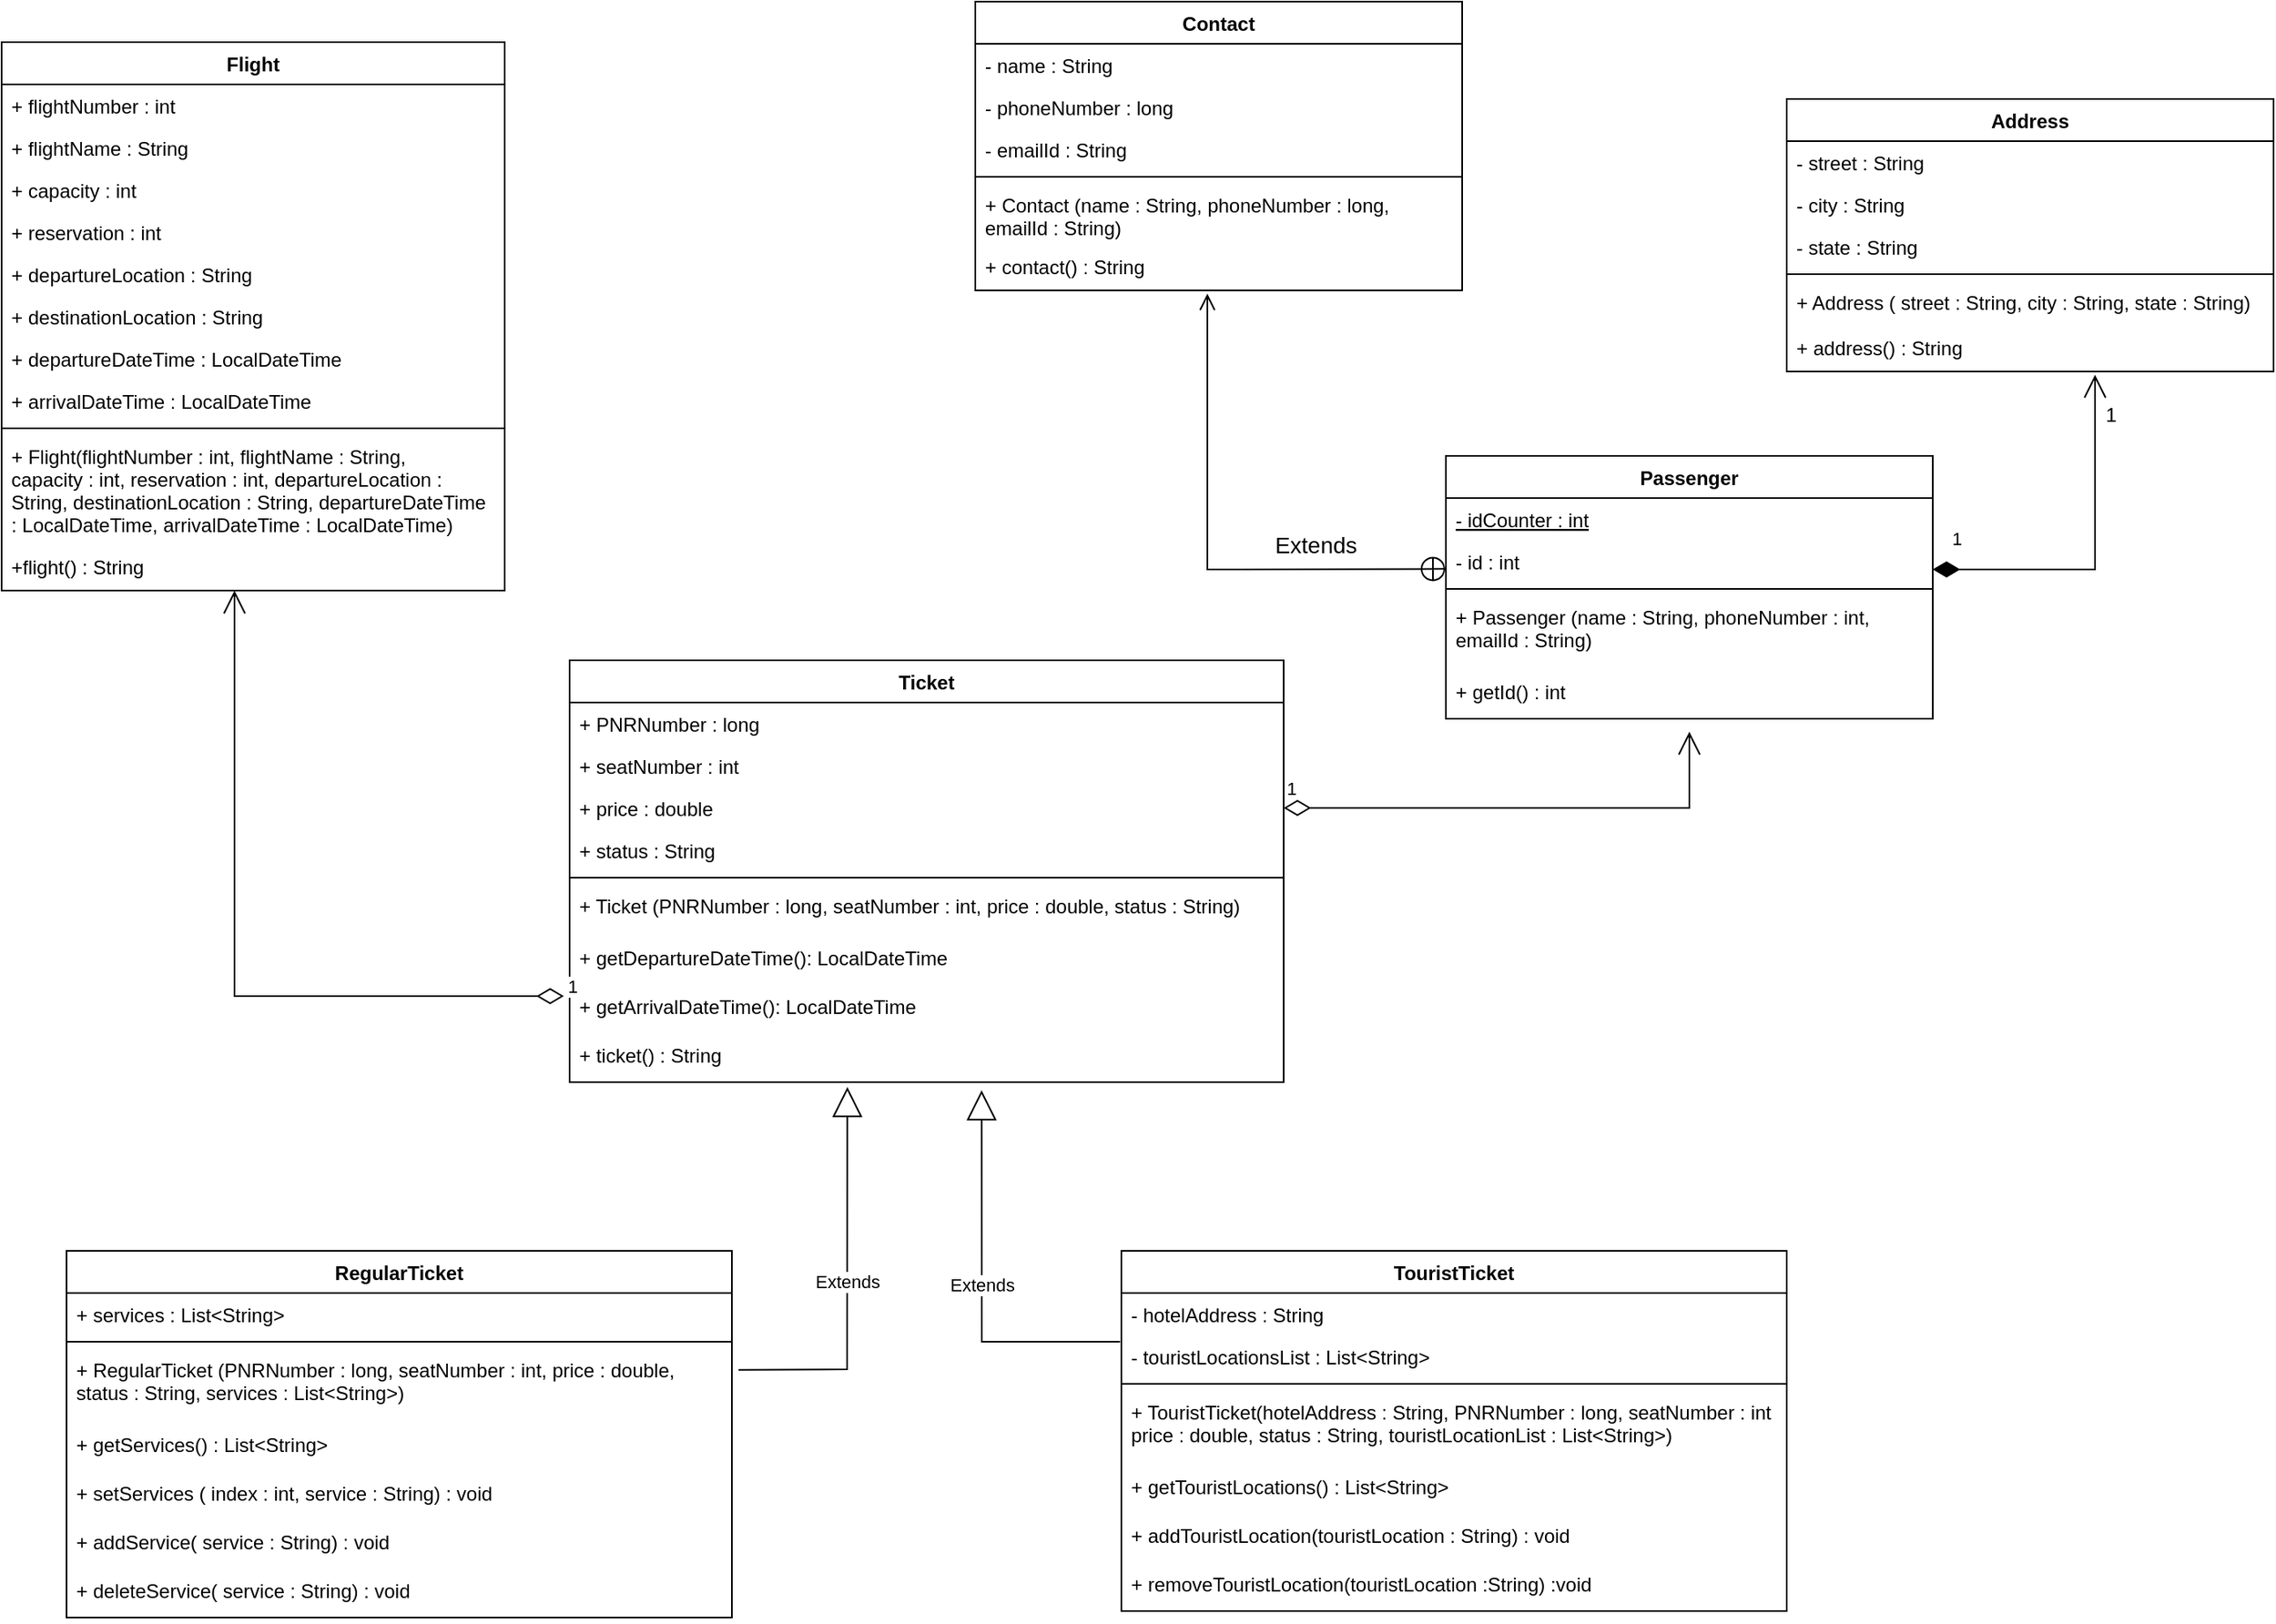 <mxfile version="15.8.7" type="device"><diagram id="C5RBs43oDa-KdzZeNtuy" name="Page-1"><mxGraphModel dx="1564" dy="1078" grid="1" gridSize="10" guides="1" tooltips="1" connect="1" arrows="1" fold="1" page="1" pageScale="1" pageWidth="827" pageHeight="1169" math="0" shadow="0"><root><mxCell id="WIyWlLk6GJQsqaUBKTNV-0"/><mxCell id="WIyWlLk6GJQsqaUBKTNV-1" parent="WIyWlLk6GJQsqaUBKTNV-0"/><mxCell id="RVhla36p_AU1tOxFl01W-20" value="Address" style="swimlane;fontStyle=1;align=center;verticalAlign=top;childLayout=stackLayout;horizontal=1;startSize=26;horizontalStack=0;resizeParent=1;resizeParentMax=0;resizeLast=0;collapsible=1;marginBottom=0;" parent="WIyWlLk6GJQsqaUBKTNV-1" vertex="1"><mxGeometry x="1130" y="450" width="300" height="168" as="geometry"/></mxCell><mxCell id="RVhla36p_AU1tOxFl01W-21" value="- street : String" style="text;strokeColor=none;fillColor=none;align=left;verticalAlign=top;spacingLeft=4;spacingRight=4;overflow=hidden;rotatable=0;points=[[0,0.5],[1,0.5]];portConstraint=eastwest;" parent="RVhla36p_AU1tOxFl01W-20" vertex="1"><mxGeometry y="26" width="300" height="26" as="geometry"/></mxCell><mxCell id="RVhla36p_AU1tOxFl01W-22" value="- city : String" style="text;strokeColor=none;fillColor=none;align=left;verticalAlign=top;spacingLeft=4;spacingRight=4;overflow=hidden;rotatable=0;points=[[0,0.5],[1,0.5]];portConstraint=eastwest;" parent="RVhla36p_AU1tOxFl01W-20" vertex="1"><mxGeometry y="52" width="300" height="26" as="geometry"/></mxCell><mxCell id="RVhla36p_AU1tOxFl01W-23" value="- state : String" style="text;strokeColor=none;fillColor=none;align=left;verticalAlign=top;spacingLeft=4;spacingRight=4;overflow=hidden;rotatable=0;points=[[0,0.5],[1,0.5]];portConstraint=eastwest;" parent="RVhla36p_AU1tOxFl01W-20" vertex="1"><mxGeometry y="78" width="300" height="26" as="geometry"/></mxCell><mxCell id="RVhla36p_AU1tOxFl01W-24" value="" style="line;strokeWidth=1;fillColor=none;align=left;verticalAlign=middle;spacingTop=-1;spacingLeft=3;spacingRight=3;rotatable=0;labelPosition=right;points=[];portConstraint=eastwest;" parent="RVhla36p_AU1tOxFl01W-20" vertex="1"><mxGeometry y="104" width="300" height="8" as="geometry"/></mxCell><mxCell id="RVhla36p_AU1tOxFl01W-25" value="+ Address ( street : String, city : String, state : String)" style="text;strokeColor=none;fillColor=none;align=left;verticalAlign=top;spacingLeft=4;spacingRight=4;overflow=hidden;rotatable=0;points=[[0,0.5],[1,0.5]];portConstraint=eastwest;" parent="RVhla36p_AU1tOxFl01W-20" vertex="1"><mxGeometry y="112" width="300" height="28" as="geometry"/></mxCell><mxCell id="mj7Ax5VPS5MZcWkhcULg-12" value="+ address() : String" style="text;strokeColor=none;fillColor=none;align=left;verticalAlign=top;spacingLeft=4;spacingRight=4;overflow=hidden;rotatable=0;points=[[0,0.5],[1,0.5]];portConstraint=eastwest;" parent="RVhla36p_AU1tOxFl01W-20" vertex="1"><mxGeometry y="140" width="300" height="28" as="geometry"/></mxCell><mxCell id="RVhla36p_AU1tOxFl01W-26" value="Flight" style="swimlane;fontStyle=1;align=center;verticalAlign=top;childLayout=stackLayout;horizontal=1;startSize=26;horizontalStack=0;resizeParent=1;resizeParentMax=0;resizeLast=0;collapsible=1;marginBottom=0;" parent="WIyWlLk6GJQsqaUBKTNV-1" vertex="1"><mxGeometry x="30" y="415" width="310" height="338" as="geometry"/></mxCell><mxCell id="RVhla36p_AU1tOxFl01W-27" value="+ flightNumber : int" style="text;strokeColor=none;fillColor=none;align=left;verticalAlign=top;spacingLeft=4;spacingRight=4;overflow=hidden;rotatable=0;points=[[0,0.5],[1,0.5]];portConstraint=eastwest;" parent="RVhla36p_AU1tOxFl01W-26" vertex="1"><mxGeometry y="26" width="310" height="26" as="geometry"/></mxCell><mxCell id="RVhla36p_AU1tOxFl01W-28" value="+ flightName : String" style="text;strokeColor=none;fillColor=none;align=left;verticalAlign=top;spacingLeft=4;spacingRight=4;overflow=hidden;rotatable=0;points=[[0,0.5],[1,0.5]];portConstraint=eastwest;" parent="RVhla36p_AU1tOxFl01W-26" vertex="1"><mxGeometry y="52" width="310" height="26" as="geometry"/></mxCell><mxCell id="RVhla36p_AU1tOxFl01W-29" value="+ capacity : int" style="text;strokeColor=none;fillColor=none;align=left;verticalAlign=top;spacingLeft=4;spacingRight=4;overflow=hidden;rotatable=0;points=[[0,0.5],[1,0.5]];portConstraint=eastwest;" parent="RVhla36p_AU1tOxFl01W-26" vertex="1"><mxGeometry y="78" width="310" height="26" as="geometry"/></mxCell><mxCell id="RVhla36p_AU1tOxFl01W-30" value="+ reservation : int" style="text;strokeColor=none;fillColor=none;align=left;verticalAlign=top;spacingLeft=4;spacingRight=4;overflow=hidden;rotatable=0;points=[[0,0.5],[1,0.5]];portConstraint=eastwest;" parent="RVhla36p_AU1tOxFl01W-26" vertex="1"><mxGeometry y="104" width="310" height="26" as="geometry"/></mxCell><mxCell id="RVhla36p_AU1tOxFl01W-31" value="+ departureLocation : String" style="text;strokeColor=none;fillColor=none;align=left;verticalAlign=top;spacingLeft=4;spacingRight=4;overflow=hidden;rotatable=0;points=[[0,0.5],[1,0.5]];portConstraint=eastwest;" parent="RVhla36p_AU1tOxFl01W-26" vertex="1"><mxGeometry y="130" width="310" height="26" as="geometry"/></mxCell><mxCell id="RVhla36p_AU1tOxFl01W-32" value="+ destinationLocation : String" style="text;strokeColor=none;fillColor=none;align=left;verticalAlign=top;spacingLeft=4;spacingRight=4;overflow=hidden;rotatable=0;points=[[0,0.5],[1,0.5]];portConstraint=eastwest;" parent="RVhla36p_AU1tOxFl01W-26" vertex="1"><mxGeometry y="156" width="310" height="26" as="geometry"/></mxCell><mxCell id="RVhla36p_AU1tOxFl01W-33" value="+ departureDateTime : LocalDateTime" style="text;strokeColor=none;fillColor=none;align=left;verticalAlign=top;spacingLeft=4;spacingRight=4;overflow=hidden;rotatable=0;points=[[0,0.5],[1,0.5]];portConstraint=eastwest;" parent="RVhla36p_AU1tOxFl01W-26" vertex="1"><mxGeometry y="182" width="310" height="26" as="geometry"/></mxCell><mxCell id="RVhla36p_AU1tOxFl01W-34" value="+ arrivalDateTime : LocalDateTime" style="text;strokeColor=none;fillColor=none;align=left;verticalAlign=top;spacingLeft=4;spacingRight=4;overflow=hidden;rotatable=0;points=[[0,0.5],[1,0.5]];portConstraint=eastwest;" parent="RVhla36p_AU1tOxFl01W-26" vertex="1"><mxGeometry y="208" width="310" height="26" as="geometry"/></mxCell><mxCell id="RVhla36p_AU1tOxFl01W-35" value="" style="line;strokeWidth=1;fillColor=none;align=left;verticalAlign=middle;spacingTop=-1;spacingLeft=3;spacingRight=3;rotatable=0;labelPosition=right;points=[];portConstraint=eastwest;" parent="RVhla36p_AU1tOxFl01W-26" vertex="1"><mxGeometry y="234" width="310" height="8" as="geometry"/></mxCell><mxCell id="RVhla36p_AU1tOxFl01W-36" value="+ Flight(flightNumber : int, flightName : String,&#10;capacity : int, reservation : int, departureLocation : &#10;String, destinationLocation : String, departureDateTime&#10;: LocalDateTime, arrivalDateTime : LocalDateTime)" style="text;strokeColor=none;fillColor=none;align=left;verticalAlign=top;spacingLeft=4;spacingRight=4;overflow=hidden;rotatable=0;points=[[0,0.5],[1,0.5]];portConstraint=eastwest;" parent="RVhla36p_AU1tOxFl01W-26" vertex="1"><mxGeometry y="242" width="310" height="68" as="geometry"/></mxCell><mxCell id="RVhla36p_AU1tOxFl01W-45" value="+flight() : String" style="text;strokeColor=none;fillColor=none;align=left;verticalAlign=top;spacingLeft=4;spacingRight=4;overflow=hidden;rotatable=0;points=[[0,0.5],[1,0.5]];portConstraint=eastwest;" parent="RVhla36p_AU1tOxFl01W-26" vertex="1"><mxGeometry y="310" width="310" height="28" as="geometry"/></mxCell><mxCell id="RVhla36p_AU1tOxFl01W-46" value="Passenger" style="swimlane;fontStyle=1;align=center;verticalAlign=top;childLayout=stackLayout;horizontal=1;startSize=26;horizontalStack=0;resizeParent=1;resizeParentMax=0;resizeLast=0;collapsible=1;marginBottom=0;" parent="WIyWlLk6GJQsqaUBKTNV-1" vertex="1"><mxGeometry x="920" y="670" width="300" height="162" as="geometry"/></mxCell><mxCell id="RVhla36p_AU1tOxFl01W-47" value="- idCounter : int" style="text;strokeColor=none;fillColor=none;align=left;verticalAlign=top;spacingLeft=4;spacingRight=4;overflow=hidden;rotatable=0;points=[[0,0.5],[1,0.5]];portConstraint=eastwest;fontStyle=4" parent="RVhla36p_AU1tOxFl01W-46" vertex="1"><mxGeometry y="26" width="300" height="26" as="geometry"/></mxCell><mxCell id="RVhla36p_AU1tOxFl01W-48" value="- id : int" style="text;strokeColor=none;fillColor=none;align=left;verticalAlign=top;spacingLeft=4;spacingRight=4;overflow=hidden;rotatable=0;points=[[0,0.5],[1,0.5]];portConstraint=eastwest;" parent="RVhla36p_AU1tOxFl01W-46" vertex="1"><mxGeometry y="52" width="300" height="26" as="geometry"/></mxCell><mxCell id="RVhla36p_AU1tOxFl01W-53" value="" style="line;strokeWidth=1;fillColor=none;align=left;verticalAlign=middle;spacingTop=-1;spacingLeft=3;spacingRight=3;rotatable=0;labelPosition=right;points=[];portConstraint=eastwest;" parent="RVhla36p_AU1tOxFl01W-46" vertex="1"><mxGeometry y="78" width="300" height="8" as="geometry"/></mxCell><mxCell id="RVhla36p_AU1tOxFl01W-54" value="+ Passenger (name : String, phoneNumber : int,&#10;emailId : String)" style="text;strokeColor=none;fillColor=none;align=left;verticalAlign=top;spacingLeft=4;spacingRight=4;overflow=hidden;rotatable=0;points=[[0,0.5],[1,0.5]];portConstraint=eastwest;" parent="RVhla36p_AU1tOxFl01W-46" vertex="1"><mxGeometry y="86" width="300" height="46" as="geometry"/></mxCell><mxCell id="RVhla36p_AU1tOxFl01W-61" value="+ getId() : int" style="text;strokeColor=none;fillColor=none;align=left;verticalAlign=top;spacingLeft=4;spacingRight=4;overflow=hidden;rotatable=0;points=[[0,0.5],[1,0.5]];portConstraint=eastwest;" parent="RVhla36p_AU1tOxFl01W-46" vertex="1"><mxGeometry y="132" width="300" height="30" as="geometry"/></mxCell><mxCell id="RVhla36p_AU1tOxFl01W-68" value="Ticket" style="swimlane;fontStyle=1;align=center;verticalAlign=top;childLayout=stackLayout;horizontal=1;startSize=26;horizontalStack=0;resizeParent=1;resizeParentMax=0;resizeLast=0;collapsible=1;marginBottom=0;" parent="WIyWlLk6GJQsqaUBKTNV-1" vertex="1"><mxGeometry x="380" y="796" width="440" height="260" as="geometry"/></mxCell><mxCell id="RVhla36p_AU1tOxFl01W-69" value="+ PNRNumber : long" style="text;strokeColor=none;fillColor=none;align=left;verticalAlign=top;spacingLeft=4;spacingRight=4;overflow=hidden;rotatable=0;points=[[0,0.5],[1,0.5]];portConstraint=eastwest;" parent="RVhla36p_AU1tOxFl01W-68" vertex="1"><mxGeometry y="26" width="440" height="26" as="geometry"/></mxCell><mxCell id="RVhla36p_AU1tOxFl01W-72" value="+ seatNumber : int" style="text;strokeColor=none;fillColor=none;align=left;verticalAlign=top;spacingLeft=4;spacingRight=4;overflow=hidden;rotatable=0;points=[[0,0.5],[1,0.5]];portConstraint=eastwest;" parent="RVhla36p_AU1tOxFl01W-68" vertex="1"><mxGeometry y="52" width="440" height="26" as="geometry"/></mxCell><mxCell id="RVhla36p_AU1tOxFl01W-73" value="+ price : double" style="text;strokeColor=none;fillColor=none;align=left;verticalAlign=top;spacingLeft=4;spacingRight=4;overflow=hidden;rotatable=0;points=[[0,0.5],[1,0.5]];portConstraint=eastwest;" parent="RVhla36p_AU1tOxFl01W-68" vertex="1"><mxGeometry y="78" width="440" height="26" as="geometry"/></mxCell><mxCell id="RVhla36p_AU1tOxFl01W-74" value="+ status : String" style="text;strokeColor=none;fillColor=none;align=left;verticalAlign=top;spacingLeft=4;spacingRight=4;overflow=hidden;rotatable=0;points=[[0,0.5],[1,0.5]];portConstraint=eastwest;" parent="RVhla36p_AU1tOxFl01W-68" vertex="1"><mxGeometry y="104" width="440" height="26" as="geometry"/></mxCell><mxCell id="RVhla36p_AU1tOxFl01W-75" value="" style="line;strokeWidth=1;fillColor=none;align=left;verticalAlign=middle;spacingTop=-1;spacingLeft=3;spacingRight=3;rotatable=0;labelPosition=right;points=[];portConstraint=eastwest;" parent="RVhla36p_AU1tOxFl01W-68" vertex="1"><mxGeometry y="130" width="440" height="8" as="geometry"/></mxCell><mxCell id="RVhla36p_AU1tOxFl01W-76" value="+ Ticket (PNRNumber : long, seatNumber : int, price : double, status : String)" style="text;strokeColor=none;fillColor=none;align=left;verticalAlign=top;spacingLeft=4;spacingRight=4;overflow=hidden;rotatable=0;points=[[0,0.5],[1,0.5]];portConstraint=eastwest;" parent="RVhla36p_AU1tOxFl01W-68" vertex="1"><mxGeometry y="138" width="440" height="32" as="geometry"/></mxCell><mxCell id="RVhla36p_AU1tOxFl01W-83" value="+ getDepartureDateTime(): LocalDateTime" style="text;strokeColor=none;fillColor=none;align=left;verticalAlign=top;spacingLeft=4;spacingRight=4;overflow=hidden;rotatable=0;points=[[0,0.5],[1,0.5]];portConstraint=eastwest;" parent="RVhla36p_AU1tOxFl01W-68" vertex="1"><mxGeometry y="170" width="440" height="30" as="geometry"/></mxCell><mxCell id="RVhla36p_AU1tOxFl01W-84" value="+ getArrivalDateTime(): LocalDateTime" style="text;strokeColor=none;fillColor=none;align=left;verticalAlign=top;spacingLeft=4;spacingRight=4;overflow=hidden;rotatable=0;points=[[0,0.5],[1,0.5]];portConstraint=eastwest;" parent="RVhla36p_AU1tOxFl01W-68" vertex="1"><mxGeometry y="200" width="440" height="30" as="geometry"/></mxCell><mxCell id="mj7Ax5VPS5MZcWkhcULg-2" value="+ ticket() : String" style="text;strokeColor=none;fillColor=none;align=left;verticalAlign=top;spacingLeft=4;spacingRight=4;overflow=hidden;rotatable=0;points=[[0,0.5],[1,0.5]];portConstraint=eastwest;" parent="RVhla36p_AU1tOxFl01W-68" vertex="1"><mxGeometry y="230" width="440" height="30" as="geometry"/></mxCell><mxCell id="RVhla36p_AU1tOxFl01W-89" value="RegularTicket" style="swimlane;fontStyle=1;align=center;verticalAlign=top;childLayout=stackLayout;horizontal=1;startSize=26;horizontalStack=0;resizeParent=1;resizeParentMax=0;resizeLast=0;collapsible=1;marginBottom=0;" parent="WIyWlLk6GJQsqaUBKTNV-1" vertex="1"><mxGeometry x="70" y="1160" width="410" height="226" as="geometry"/></mxCell><mxCell id="RVhla36p_AU1tOxFl01W-90" value="+ services : List&lt;String&gt;" style="text;strokeColor=none;fillColor=none;align=left;verticalAlign=top;spacingLeft=4;spacingRight=4;overflow=hidden;rotatable=0;points=[[0,0.5],[1,0.5]];portConstraint=eastwest;" parent="RVhla36p_AU1tOxFl01W-89" vertex="1"><mxGeometry y="26" width="410" height="26" as="geometry"/></mxCell><mxCell id="RVhla36p_AU1tOxFl01W-91" value="" style="line;strokeWidth=1;fillColor=none;align=left;verticalAlign=middle;spacingTop=-1;spacingLeft=3;spacingRight=3;rotatable=0;labelPosition=right;points=[];portConstraint=eastwest;" parent="RVhla36p_AU1tOxFl01W-89" vertex="1"><mxGeometry y="52" width="410" height="8" as="geometry"/></mxCell><mxCell id="RVhla36p_AU1tOxFl01W-92" value="+ RegularTicket (PNRNumber : long, seatNumber : int, price : double,&#10;status : String, services : List&lt;String&gt;)" style="text;strokeColor=none;fillColor=none;align=left;verticalAlign=top;spacingLeft=4;spacingRight=4;overflow=hidden;rotatable=0;points=[[0,0.5],[1,0.5]];portConstraint=eastwest;" parent="RVhla36p_AU1tOxFl01W-89" vertex="1"><mxGeometry y="60" width="410" height="46" as="geometry"/></mxCell><mxCell id="RVhla36p_AU1tOxFl01W-94" value="+ getServices() : List&lt;String&gt;" style="text;strokeColor=none;fillColor=none;align=left;verticalAlign=top;spacingLeft=4;spacingRight=4;overflow=hidden;rotatable=0;points=[[0,0.5],[1,0.5]];portConstraint=eastwest;" parent="RVhla36p_AU1tOxFl01W-89" vertex="1"><mxGeometry y="106" width="410" height="30" as="geometry"/></mxCell><mxCell id="RVhla36p_AU1tOxFl01W-95" value="+ setServices ( index : int, service : String) : void" style="text;strokeColor=none;fillColor=none;align=left;verticalAlign=top;spacingLeft=4;spacingRight=4;overflow=hidden;rotatable=0;points=[[0,0.5],[1,0.5]];portConstraint=eastwest;" parent="RVhla36p_AU1tOxFl01W-89" vertex="1"><mxGeometry y="136" width="410" height="30" as="geometry"/></mxCell><mxCell id="RVhla36p_AU1tOxFl01W-96" value="+ addService( service : String) : void" style="text;strokeColor=none;fillColor=none;align=left;verticalAlign=top;spacingLeft=4;spacingRight=4;overflow=hidden;rotatable=0;points=[[0,0.5],[1,0.5]];portConstraint=eastwest;" parent="RVhla36p_AU1tOxFl01W-89" vertex="1"><mxGeometry y="166" width="410" height="30" as="geometry"/></mxCell><mxCell id="RVhla36p_AU1tOxFl01W-97" value="+ deleteService( service : String) : void" style="text;strokeColor=none;fillColor=none;align=left;verticalAlign=top;spacingLeft=4;spacingRight=4;overflow=hidden;rotatable=0;points=[[0,0.5],[1,0.5]];portConstraint=eastwest;" parent="RVhla36p_AU1tOxFl01W-89" vertex="1"><mxGeometry y="196" width="410" height="30" as="geometry"/></mxCell><mxCell id="RVhla36p_AU1tOxFl01W-98" value="TouristTicket" style="swimlane;fontStyle=1;align=center;verticalAlign=top;childLayout=stackLayout;horizontal=1;startSize=26;horizontalStack=0;resizeParent=1;resizeParentMax=0;resizeLast=0;collapsible=1;marginBottom=0;" parent="WIyWlLk6GJQsqaUBKTNV-1" vertex="1"><mxGeometry x="720" y="1160" width="410" height="222" as="geometry"/></mxCell><mxCell id="RVhla36p_AU1tOxFl01W-99" value="- hotelAddress : String" style="text;strokeColor=none;fillColor=none;align=left;verticalAlign=top;spacingLeft=4;spacingRight=4;overflow=hidden;rotatable=0;points=[[0,0.5],[1,0.5]];portConstraint=eastwest;" parent="RVhla36p_AU1tOxFl01W-98" vertex="1"><mxGeometry y="26" width="410" height="26" as="geometry"/></mxCell><mxCell id="RVhla36p_AU1tOxFl01W-100" value="- touristLocationsList : List&lt;String&gt;" style="text;strokeColor=none;fillColor=none;align=left;verticalAlign=top;spacingLeft=4;spacingRight=4;overflow=hidden;rotatable=0;points=[[0,0.5],[1,0.5]];portConstraint=eastwest;" parent="RVhla36p_AU1tOxFl01W-98" vertex="1"><mxGeometry y="52" width="410" height="26" as="geometry"/></mxCell><mxCell id="RVhla36p_AU1tOxFl01W-101" value="" style="line;strokeWidth=1;fillColor=none;align=left;verticalAlign=middle;spacingTop=-1;spacingLeft=3;spacingRight=3;rotatable=0;labelPosition=right;points=[];portConstraint=eastwest;" parent="RVhla36p_AU1tOxFl01W-98" vertex="1"><mxGeometry y="78" width="410" height="8" as="geometry"/></mxCell><mxCell id="RVhla36p_AU1tOxFl01W-102" value="+ TouristTicket(hotelAddress : String, PNRNumber : long, seatNumber : int &#10;price : double, status : String, touristLocationList : List&lt;String&gt;)" style="text;strokeColor=none;fillColor=none;align=left;verticalAlign=top;spacingLeft=4;spacingRight=4;overflow=hidden;rotatable=0;points=[[0,0.5],[1,0.5]];portConstraint=eastwest;" parent="RVhla36p_AU1tOxFl01W-98" vertex="1"><mxGeometry y="86" width="410" height="46" as="geometry"/></mxCell><mxCell id="RVhla36p_AU1tOxFl01W-103" value="+ getTouristLocations() : List&lt;String&gt;" style="text;strokeColor=none;fillColor=none;align=left;verticalAlign=top;spacingLeft=4;spacingRight=4;overflow=hidden;rotatable=0;points=[[0,0.5],[1,0.5]];portConstraint=eastwest;" parent="RVhla36p_AU1tOxFl01W-98" vertex="1"><mxGeometry y="132" width="410" height="30" as="geometry"/></mxCell><mxCell id="RVhla36p_AU1tOxFl01W-104" value="+ addTouristLocation(touristLocation : String) : void" style="text;strokeColor=none;fillColor=none;align=left;verticalAlign=top;spacingLeft=4;spacingRight=4;overflow=hidden;rotatable=0;points=[[0,0.5],[1,0.5]];portConstraint=eastwest;" parent="RVhla36p_AU1tOxFl01W-98" vertex="1"><mxGeometry y="162" width="410" height="30" as="geometry"/></mxCell><mxCell id="RVhla36p_AU1tOxFl01W-105" value="+ removeTouristLocation(touristLocation :String) :void" style="text;strokeColor=none;fillColor=none;align=left;verticalAlign=top;spacingLeft=4;spacingRight=4;overflow=hidden;rotatable=0;points=[[0,0.5],[1,0.5]];portConstraint=eastwest;" parent="RVhla36p_AU1tOxFl01W-98" vertex="1"><mxGeometry y="192" width="410" height="30" as="geometry"/></mxCell><mxCell id="RVhla36p_AU1tOxFl01W-109" value="" style="endArrow=open;startArrow=circlePlus;endFill=0;startFill=0;endSize=8;html=1;rounded=0;exitX=0;exitY=0.5;exitDx=0;exitDy=0;" parent="WIyWlLk6GJQsqaUBKTNV-1" edge="1"><mxGeometry width="160" relative="1" as="geometry"><mxPoint x="920.0" y="739.67" as="sourcePoint"/><mxPoint x="773" y="570" as="targetPoint"/><Array as="points"><mxPoint x="773" y="740"/></Array></mxGeometry></mxCell><mxCell id="RVhla36p_AU1tOxFl01W-110" value="1" style="endArrow=open;html=1;endSize=12;startArrow=diamondThin;startSize=14;startFill=1;edgeStyle=orthogonalEdgeStyle;align=left;verticalAlign=bottom;rounded=0;exitX=1;exitY=0.692;exitDx=0;exitDy=0;exitPerimeter=0;" parent="WIyWlLk6GJQsqaUBKTNV-1" source="RVhla36p_AU1tOxFl01W-48" edge="1"><mxGeometry x="-0.909" y="10" relative="1" as="geometry"><mxPoint x="1230" y="740" as="sourcePoint"/><mxPoint x="1320" y="620" as="targetPoint"/><Array as="points"><mxPoint x="1320" y="740"/></Array><mxPoint as="offset"/></mxGeometry></mxCell><mxCell id="RVhla36p_AU1tOxFl01W-111" value="1" style="text;html=1;strokeColor=none;fillColor=none;align=center;verticalAlign=middle;whiteSpace=wrap;rounded=0;" parent="WIyWlLk6GJQsqaUBKTNV-1" vertex="1"><mxGeometry x="1300" y="630" width="60" height="30" as="geometry"/></mxCell><mxCell id="RVhla36p_AU1tOxFl01W-112" value="1" style="endArrow=open;html=1;endSize=12;startArrow=diamondThin;startSize=14;startFill=0;edgeStyle=orthogonalEdgeStyle;align=left;verticalAlign=bottom;rounded=0;exitX=1;exitY=0.5;exitDx=0;exitDy=0;" parent="WIyWlLk6GJQsqaUBKTNV-1" source="RVhla36p_AU1tOxFl01W-73" edge="1"><mxGeometry x="-1" y="3" relative="1" as="geometry"><mxPoint x="880" y="886" as="sourcePoint"/><mxPoint x="1070" y="840" as="targetPoint"/><Array as="points"><mxPoint x="1070" y="887"/></Array></mxGeometry></mxCell><mxCell id="RVhla36p_AU1tOxFl01W-113" value="1" style="endArrow=open;html=1;endSize=12;startArrow=diamondThin;startSize=14;startFill=0;edgeStyle=orthogonalEdgeStyle;align=left;verticalAlign=bottom;rounded=0;" parent="WIyWlLk6GJQsqaUBKTNV-1" edge="1"><mxGeometry x="-1" y="3" relative="1" as="geometry"><mxPoint x="376.5" y="1003" as="sourcePoint"/><mxPoint x="173.5" y="753" as="targetPoint"/><Array as="points"><mxPoint x="173.5" y="1003"/></Array></mxGeometry></mxCell><mxCell id="RVhla36p_AU1tOxFl01W-123" value="Extends" style="endArrow=block;endSize=16;endFill=0;html=1;rounded=0;exitX=1.01;exitY=0.29;exitDx=0;exitDy=0;entryX=0.389;entryY=1.1;entryDx=0;entryDy=0;entryPerimeter=0;exitPerimeter=0;" parent="WIyWlLk6GJQsqaUBKTNV-1" source="RVhla36p_AU1tOxFl01W-92" edge="1"><mxGeometry width="160" relative="1" as="geometry"><mxPoint x="650" y="1490" as="sourcePoint"/><mxPoint x="551.16" y="1059" as="targetPoint"/><Array as="points"><mxPoint x="551" y="1233"/></Array></mxGeometry></mxCell><mxCell id="RVhla36p_AU1tOxFl01W-124" value="Extends" style="endArrow=block;endSize=16;endFill=0;html=1;rounded=0;exitX=-0.002;exitY=0.154;exitDx=0;exitDy=0;exitPerimeter=0;entryX=0.577;entryY=1.167;entryDx=0;entryDy=0;entryPerimeter=0;" parent="WIyWlLk6GJQsqaUBKTNV-1" source="RVhla36p_AU1tOxFl01W-100" edge="1"><mxGeometry width="160" relative="1" as="geometry"><mxPoint x="370" y="1530" as="sourcePoint"/><mxPoint x="633.88" y="1061.01" as="targetPoint"/><Array as="points"><mxPoint x="634" y="1216"/></Array></mxGeometry></mxCell><mxCell id="mj7Ax5VPS5MZcWkhcULg-5" value="Contact" style="swimlane;fontStyle=1;align=center;verticalAlign=top;childLayout=stackLayout;horizontal=1;startSize=26;horizontalStack=0;resizeParent=1;resizeParentMax=0;resizeLast=0;collapsible=1;marginBottom=0;" parent="WIyWlLk6GJQsqaUBKTNV-1" vertex="1"><mxGeometry x="630" y="390" width="300" height="178" as="geometry"/></mxCell><mxCell id="mj7Ax5VPS5MZcWkhcULg-6" value="- name : String" style="text;strokeColor=none;fillColor=none;align=left;verticalAlign=top;spacingLeft=4;spacingRight=4;overflow=hidden;rotatable=0;points=[[0,0.5],[1,0.5]];portConstraint=eastwest;" parent="mj7Ax5VPS5MZcWkhcULg-5" vertex="1"><mxGeometry y="26" width="300" height="26" as="geometry"/></mxCell><mxCell id="mj7Ax5VPS5MZcWkhcULg-7" value="- phoneNumber : long" style="text;strokeColor=none;fillColor=none;align=left;verticalAlign=top;spacingLeft=4;spacingRight=4;overflow=hidden;rotatable=0;points=[[0,0.5],[1,0.5]];portConstraint=eastwest;" parent="mj7Ax5VPS5MZcWkhcULg-5" vertex="1"><mxGeometry y="52" width="300" height="26" as="geometry"/></mxCell><mxCell id="mj7Ax5VPS5MZcWkhcULg-8" value="- emailId : String" style="text;strokeColor=none;fillColor=none;align=left;verticalAlign=top;spacingLeft=4;spacingRight=4;overflow=hidden;rotatable=0;points=[[0,0.5],[1,0.5]];portConstraint=eastwest;" parent="mj7Ax5VPS5MZcWkhcULg-5" vertex="1"><mxGeometry y="78" width="300" height="26" as="geometry"/></mxCell><mxCell id="mj7Ax5VPS5MZcWkhcULg-9" value="" style="line;strokeWidth=1;fillColor=none;align=left;verticalAlign=middle;spacingTop=-1;spacingLeft=3;spacingRight=3;rotatable=0;labelPosition=right;points=[];portConstraint=eastwest;" parent="mj7Ax5VPS5MZcWkhcULg-5" vertex="1"><mxGeometry y="104" width="300" height="8" as="geometry"/></mxCell><mxCell id="mj7Ax5VPS5MZcWkhcULg-10" value="+ Contact (name : String, phoneNumber : long,&#10;emailId : String)" style="text;strokeColor=none;fillColor=none;align=left;verticalAlign=top;spacingLeft=4;spacingRight=4;overflow=hidden;rotatable=0;points=[[0,0.5],[1,0.5]];portConstraint=eastwest;" parent="mj7Ax5VPS5MZcWkhcULg-5" vertex="1"><mxGeometry y="112" width="300" height="38" as="geometry"/></mxCell><mxCell id="mj7Ax5VPS5MZcWkhcULg-11" value="+ contact() : String" style="text;strokeColor=none;fillColor=none;align=left;verticalAlign=top;spacingLeft=4;spacingRight=4;overflow=hidden;rotatable=0;points=[[0,0.5],[1,0.5]];portConstraint=eastwest;" parent="mj7Ax5VPS5MZcWkhcULg-5" vertex="1"><mxGeometry y="150" width="300" height="28" as="geometry"/></mxCell><mxCell id="mj7Ax5VPS5MZcWkhcULg-15" value="&lt;font style=&quot;font-size: 14px&quot;&gt;Extends&lt;/font&gt;" style="text;html=1;strokeColor=none;fillColor=none;align=center;verticalAlign=middle;whiteSpace=wrap;rounded=0;" parent="WIyWlLk6GJQsqaUBKTNV-1" vertex="1"><mxGeometry x="790" y="710" width="100" height="30" as="geometry"/></mxCell></root></mxGraphModel></diagram></mxfile>